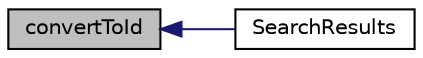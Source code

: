 digraph "convertToId"
{
  edge [fontname="Helvetica",fontsize="10",labelfontname="Helvetica",labelfontsize="10"];
  node [fontname="Helvetica",fontsize="10",shape=record];
  rankdir="LR";
  Node1 [label="convertToId",height=0.2,width=0.4,color="black", fillcolor="grey75", style="filled", fontcolor="black"];
  Node1 -> Node2 [dir="back",color="midnightblue",fontsize="10",style="solid",fontname="Helvetica"];
  Node2 [label="SearchResults",height=0.2,width=0.4,color="black", fillcolor="white", style="filled",URL="$search_8js.html#a9189b9f7a32b6bc78240f40348f7fe03"];
}
